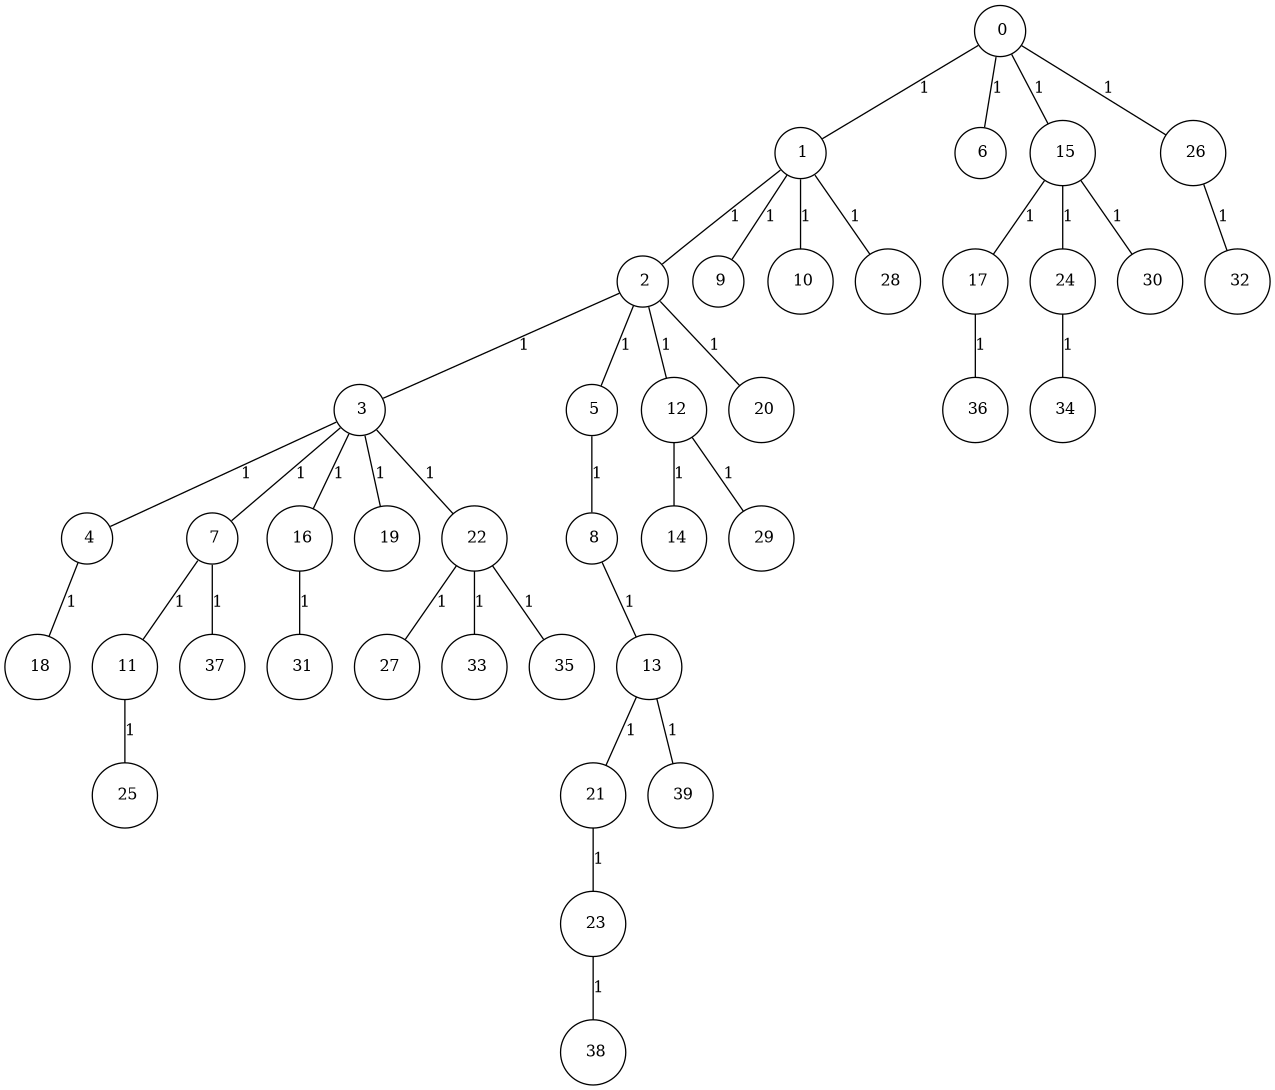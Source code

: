 graph G {
size="8.5,11;"
ratio = "expand;"
fixedsize="true;"
overlap="scale;"
node[shape=circle,width=.12,hight=.12,fontsize=12]
edge[fontsize=12]

0[label=" 0" color=black, pos="2.71364,0.60114901!"];
1[label=" 1" color=black, pos="0.5295571,0.02108349!"];
2[label=" 2" color=black, pos="1.342237,1.6079627!"];
3[label=" 3" color=black, pos="1.0354828,0.050589108!"];
4[label=" 4" color=black, pos="0.2802602,0.8433583!"];
5[label=" 5" color=black, pos="2.477245,0.1067065!"];
6[label=" 6" color=black, pos="1.1741327,0.77314521!"];
7[label=" 7" color=black, pos="2.4267091,2.5942931!"];
8[label=" 8" color=black, pos="2.5671596,1.2696956!"];
9[label=" 9" color=black, pos="0.34833844,2.4587101!"];
10[label=" 10" color=black, pos="0.26889016,0.24776566!"];
11[label=" 11" color=black, pos="1.223859,1.2523462!"];
12[label=" 12" color=black, pos="0.55828178,0.83482004!"];
13[label=" 13" color=black, pos="2.3171522,2.0241466!"];
14[label=" 14" color=black, pos="2.4414106,1.0107392!"];
15[label=" 15" color=black, pos="0.48128025,2.0084687!"];
16[label=" 16" color=black, pos="0.80047432,2.1451566!"];
17[label=" 17" color=black, pos="2.5689433,0.83938822!"];
18[label=" 18" color=black, pos="0.67053953,1.1422064!"];
19[label=" 19" color=black, pos="2.3855086,0.39851766!"];
20[label=" 20" color=black, pos="2.490257,1.9793172!"];
21[label=" 21" color=black, pos="2.1748642,1.2986941!"];
22[label=" 22" color=black, pos="0.80075558,2.4843945!"];
23[label=" 23" color=black, pos="2.9144655,0.33047572!"];
24[label=" 24" color=black, pos="2.7710274,1.8637525!"];
25[label=" 25" color=black, pos="1.0794991,2.1778042!"];
26[label=" 26" color=black, pos="0.79029465,0.64443709!"];
27[label=" 27" color=black, pos="2.7145631,2.1195937!"];
28[label=" 28" color=black, pos="0.27629244,0.012229351!"];
29[label=" 29" color=black, pos="0.10237477,2.0674315!"];
30[label=" 30" color=black, pos="0.62035664,1.1851662!"];
31[label=" 31" color=black, pos="1.0446891,2.2497619!"];
32[label=" 32" color=black, pos="2.9912742,1.1556872!"];
33[label=" 33" color=black, pos="0.8166552,2.8208119!"];
34[label=" 34" color=black, pos="2.653502,0.78275314!"];
35[label=" 35" color=black, pos="2.5082038,2.5728853!"];
36[label=" 36" color=black, pos="1.0012578,0.23565288!"];
37[label=" 37" color=black, pos="0.89603803,0.0067629456!"];
38[label=" 38" color=black, pos="0.85491031,0.051216778!"];
39[label=" 39" color=black, pos="2.707571,0.7153159!"];
0--1[label="1"]
0--6[label="1"]
0--15[label="1"]
0--26[label="1"]
1--2[label="1"]
1--9[label="1"]
1--10[label="1"]
1--28[label="1"]
2--3[label="1"]
2--5[label="1"]
2--12[label="1"]
2--20[label="1"]
3--4[label="1"]
3--7[label="1"]
3--16[label="1"]
3--19[label="1"]
3--22[label="1"]
4--18[label="1"]
5--8[label="1"]
7--11[label="1"]
7--37[label="1"]
8--13[label="1"]
11--25[label="1"]
12--14[label="1"]
12--29[label="1"]
13--21[label="1"]
13--39[label="1"]
15--17[label="1"]
15--24[label="1"]
15--30[label="1"]
16--31[label="1"]
17--36[label="1"]
21--23[label="1"]
22--27[label="1"]
22--33[label="1"]
22--35[label="1"]
23--38[label="1"]
24--34[label="1"]
26--32[label="1"]

}
